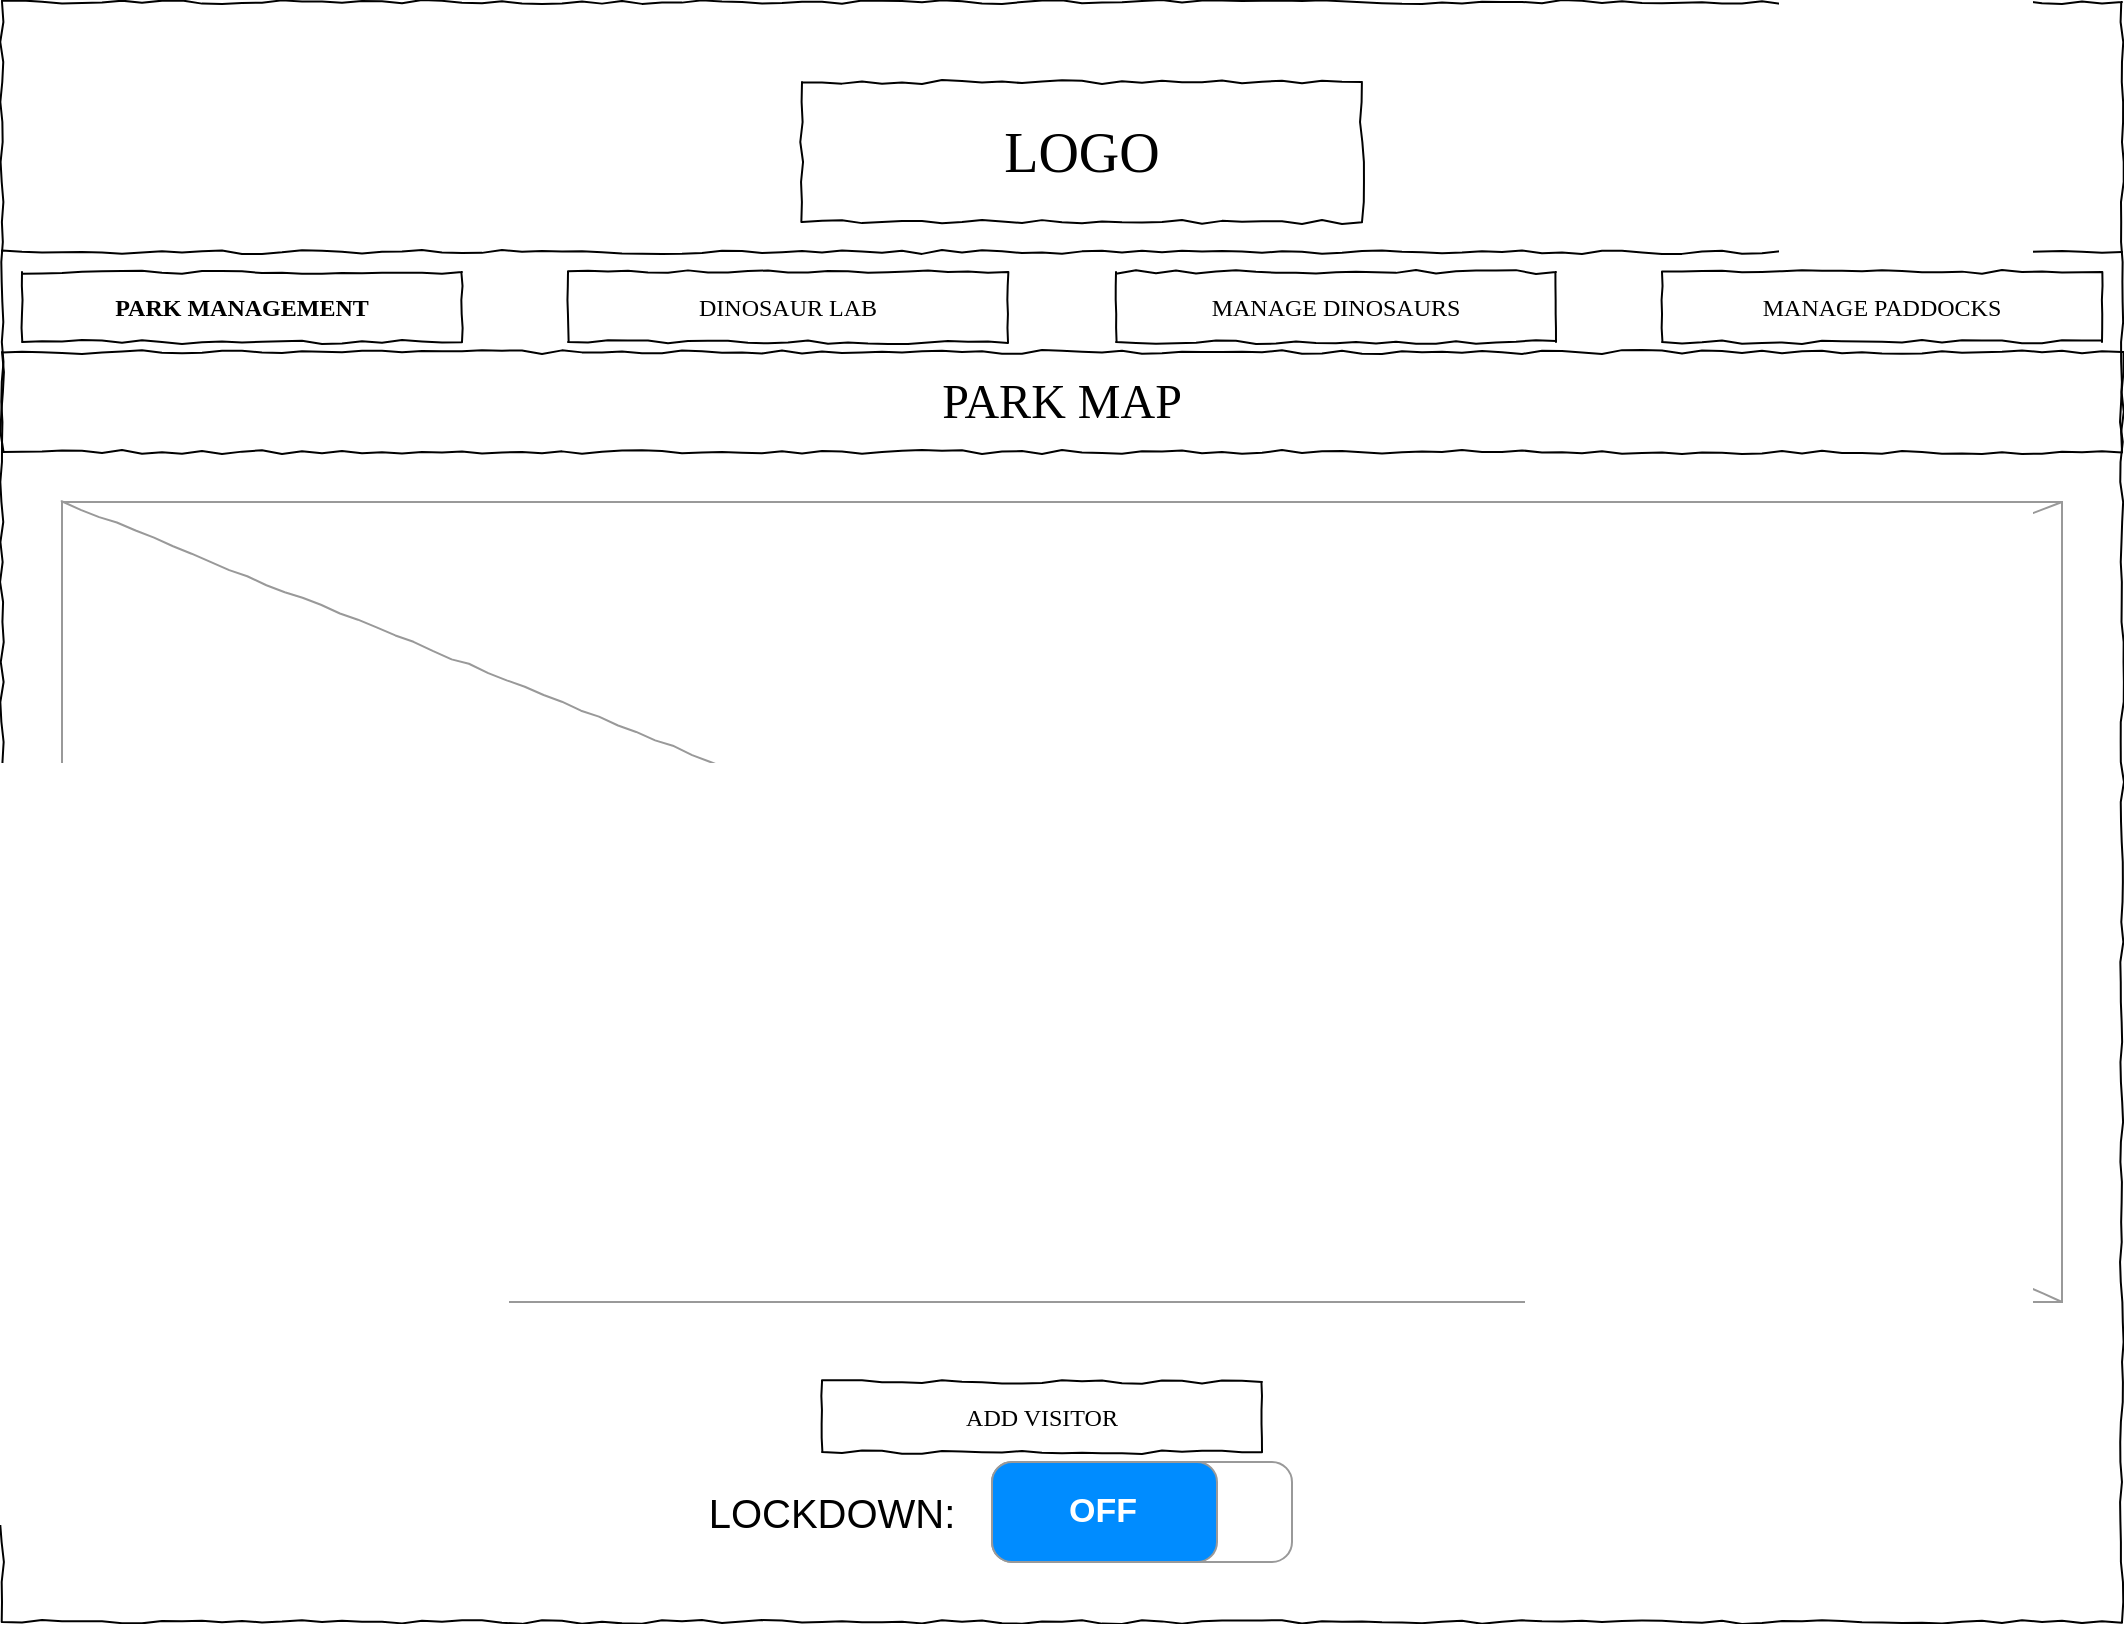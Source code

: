 <mxfile version="11.3.0" type="device" pages="5"><diagram id="wCERov0-JbHwauIqUpo5" name="PARK MANAGEMENT"><mxGraphModel dx="1443" dy="827" grid="1" gridSize="10" guides="1" tooltips="1" connect="1" arrows="1" fold="1" page="1" pageScale="1" pageWidth="583" pageHeight="827" math="0" shadow="0"><root><mxCell id="0"/><mxCell id="1" parent="0"/><mxCell id="_FahaDeA5YYAglHdOblq-1" value="" style="whiteSpace=wrap;html=1;rounded=0;shadow=0;labelBackgroundColor=none;strokeColor=#000000;strokeWidth=1;fillColor=none;fontFamily=Verdana;fontSize=12;fontColor=#000000;align=center;comic=1;" parent="1" vertex="1"><mxGeometry x="20" y="220" width="1060" height="810" as="geometry"/></mxCell><mxCell id="_FahaDeA5YYAglHdOblq-2" value="LOGO" style="whiteSpace=wrap;html=1;rounded=0;shadow=0;labelBackgroundColor=none;strokeColor=#000000;strokeWidth=1;fillColor=#ffffff;fontFamily=Verdana;fontSize=28;fontColor=#000000;align=center;comic=1;" parent="1" vertex="1"><mxGeometry x="420" y="260" width="280" height="70" as="geometry"/></mxCell><mxCell id="_FahaDeA5YYAglHdOblq-9" value="" style="line;strokeWidth=1;html=1;rounded=0;shadow=0;labelBackgroundColor=none;fillColor=none;fontFamily=Verdana;fontSize=14;fontColor=#000000;align=center;comic=1;" parent="1" vertex="1"><mxGeometry x="20" y="340" width="1060" height="10" as="geometry"/></mxCell><mxCell id="_FahaDeA5YYAglHdOblq-10" value="&lt;font style=&quot;font-size: 24px&quot;&gt;PARK MAP&lt;/font&gt;" style="whiteSpace=wrap;html=1;rounded=0;shadow=0;labelBackgroundColor=none;strokeColor=#000000;strokeWidth=1;fillColor=none;fontFamily=Verdana;fontSize=12;fontColor=#000000;align=center;comic=1;" parent="1" vertex="1"><mxGeometry x="20" y="395" width="1060" height="50" as="geometry"/></mxCell><mxCell id="_FahaDeA5YYAglHdOblq-16" value="" style="verticalLabelPosition=bottom;shadow=0;dashed=0;align=center;html=1;verticalAlign=top;strokeWidth=1;shape=mxgraph.mockup.graphics.simpleIcon;strokeColor=#999999;fillColor=#ffffff;rounded=0;labelBackgroundColor=none;fontFamily=Verdana;fontSize=14;fontColor=#000000;comic=1;" parent="1" vertex="1"><mxGeometry x="50" y="470" width="1000" height="400" as="geometry"/></mxCell><mxCell id="jXaL-tRrbJE2qOn4aJmE-1" value="ADD VISITOR" style="whiteSpace=wrap;html=1;rounded=0;shadow=0;labelBackgroundColor=none;strokeColor=#000000;strokeWidth=1;fillColor=none;fontFamily=Verdana;fontSize=12;fontColor=#000000;align=center;comic=1;" parent="1" vertex="1"><mxGeometry x="430" y="910" width="220" height="35" as="geometry"/></mxCell><mxCell id="sLkwLFtgA6sGqLP_fb9F-1" value="MANAGE DINOSAURS" style="whiteSpace=wrap;html=1;rounded=0;shadow=0;labelBackgroundColor=none;strokeColor=#000000;strokeWidth=1;fillColor=none;fontFamily=Verdana;fontSize=12;fontColor=#000000;align=center;comic=1;" parent="1" vertex="1"><mxGeometry x="577" y="355" width="220" height="35" as="geometry"/></mxCell><mxCell id="sLkwLFtgA6sGqLP_fb9F-2" value="MANAGE PADDOCKS" style="whiteSpace=wrap;html=1;rounded=0;shadow=0;labelBackgroundColor=none;strokeColor=#000000;strokeWidth=1;fillColor=none;fontFamily=Verdana;fontSize=12;fontColor=#000000;align=center;comic=1;" parent="1" vertex="1"><mxGeometry x="850" y="355" width="220" height="35" as="geometry"/></mxCell><mxCell id="sLkwLFtgA6sGqLP_fb9F-3" value="PARK MANAGEMENT" style="whiteSpace=wrap;html=1;rounded=0;shadow=0;labelBackgroundColor=none;strokeColor=#000000;strokeWidth=1;fillColor=none;fontFamily=Verdana;fontSize=12;fontColor=#000000;align=center;comic=1;fontStyle=1" parent="1" vertex="1"><mxGeometry x="30" y="355" width="220" height="35" as="geometry"/></mxCell><mxCell id="sLkwLFtgA6sGqLP_fb9F-4" value="&lt;span&gt;DINOSAUR LAB&lt;/span&gt;" style="whiteSpace=wrap;html=1;rounded=0;shadow=0;labelBackgroundColor=none;strokeColor=#000000;strokeWidth=1;fillColor=none;fontFamily=Verdana;fontSize=12;fontColor=#000000;align=center;comic=1;fontStyle=0" parent="1" vertex="1"><mxGeometry x="303" y="355" width="220" height="35" as="geometry"/></mxCell><mxCell id="i-nRfRLp8WTiwEgDQjKX-1" value="OFF" style="strokeWidth=1;shadow=0;dashed=0;align=center;html=1;shape=mxgraph.mockup.buttons.onOffButton;fillColor=#ffffff;gradientColor=none;strokeColor=#999999;buttonState=on;fillColor2=#008cff;fontColor=#ffffff;fontSize=17;mainText=;spacingRight=40;fontStyle=1;" parent="1" vertex="1"><mxGeometry x="515" y="950" width="150" height="50" as="geometry"/></mxCell><mxCell id="i-nRfRLp8WTiwEgDQjKX-2" value="LOCKDOWN:" style="text;html=1;strokeColor=none;fillColor=none;align=center;verticalAlign=middle;whiteSpace=wrap;rounded=0;fontSize=20;" parent="1" vertex="1"><mxGeometry x="415" y="965" width="40" height="20" as="geometry"/></mxCell></root></mxGraphModel></diagram><diagram id="YbW_ipRrtlkLXhZS59qP" name="DINO LAB"><mxGraphModel dx="1188" dy="681" grid="1" gridSize="10" guides="1" tooltips="1" connect="1" arrows="1" fold="1" page="1" pageScale="1" pageWidth="583" pageHeight="827" math="0" shadow="0"><root><mxCell id="Yc2AvXEcrgwBkQk3FyGg-0"/><mxCell id="Yc2AvXEcrgwBkQk3FyGg-1" parent="Yc2AvXEcrgwBkQk3FyGg-0"/><mxCell id="Yc2AvXEcrgwBkQk3FyGg-2" value="" style="whiteSpace=wrap;html=1;rounded=0;shadow=0;labelBackgroundColor=none;strokeColor=#000000;strokeWidth=1;fillColor=none;fontFamily=Verdana;fontSize=12;fontColor=#000000;align=center;comic=1;" parent="Yc2AvXEcrgwBkQk3FyGg-1" vertex="1"><mxGeometry x="25" y="70" width="1060" height="810" as="geometry"/></mxCell><mxCell id="Yc2AvXEcrgwBkQk3FyGg-3" value="LOGO" style="whiteSpace=wrap;html=1;rounded=0;shadow=0;labelBackgroundColor=none;strokeColor=#000000;strokeWidth=1;fillColor=#ffffff;fontFamily=Verdana;fontSize=28;fontColor=#000000;align=center;comic=1;" parent="Yc2AvXEcrgwBkQk3FyGg-1" vertex="1"><mxGeometry x="480" y="80" width="190" height="50" as="geometry"/></mxCell><mxCell id="Yc2AvXEcrgwBkQk3FyGg-11" value="DINOSAUR LAB" style="whiteSpace=wrap;html=1;rounded=0;shadow=0;labelBackgroundColor=none;strokeColor=#000000;strokeWidth=1;fillColor=none;fontFamily=Verdana;fontSize=12;fontColor=#000000;align=center;comic=1;" parent="Yc2AvXEcrgwBkQk3FyGg-1" vertex="1"><mxGeometry x="25" y="210" width="1060" height="50" as="geometry"/></mxCell><mxCell id="BQzg7QF8uhBqSdOwFPIg-7" value="CREATE" style="whiteSpace=wrap;html=1;rounded=0;shadow=0;labelBackgroundColor=none;strokeColor=#000000;strokeWidth=1;fillColor=none;fontFamily=Verdana;fontSize=12;fontColor=#000000;align=center;comic=1;" parent="Yc2AvXEcrgwBkQk3FyGg-1" vertex="1"><mxGeometry x="463.5" y="512" width="220" height="35" as="geometry"/></mxCell><mxCell id="IAZ9oYUlNLoerNgSkDLg-0" value="DINOSAUR" style="whiteSpace=wrap;html=1;rounded=0;shadow=0;labelBackgroundColor=none;strokeColor=#000000;strokeWidth=1;fillColor=none;fontFamily=Verdana;fontSize=12;fontColor=#000000;align=center;comic=1;" parent="Yc2AvXEcrgwBkQk3FyGg-1" vertex="1"><mxGeometry x="463.5" y="356.5" width="220" height="35" as="geometry"/></mxCell><mxCell id="VPbK9URlpiL1Ag0ApfFw-1" value="FILTER BY TYPE" style="whiteSpace=wrap;html=1;rounded=0;shadow=0;labelBackgroundColor=none;strokeColor=#000000;strokeWidth=1;fillColor=none;fontFamily=Verdana;fontSize=12;fontColor=#000000;align=center;comic=1;" parent="Yc2AvXEcrgwBkQk3FyGg-1" vertex="1"><mxGeometry x="360" y="282" width="220" height="35" as="geometry"/></mxCell><mxCell id="VPbK9URlpiL1Ag0ApfFw-6" value="frame" style="shape=umlFrame;whiteSpace=wrap;html=1;" parent="Yc2AvXEcrgwBkQk3FyGg-1" vertex="1"><mxGeometry x="392" y="352" width="300" height="200" as="geometry"/></mxCell><mxCell id="VPbK9URlpiL1Ag0ApfFw-7" value="CREATE" style="whiteSpace=wrap;html=1;rounded=0;shadow=0;labelBackgroundColor=none;strokeColor=#000000;strokeWidth=1;fillColor=none;fontFamily=Verdana;fontSize=12;fontColor=#000000;align=center;comic=1;" parent="Yc2AvXEcrgwBkQk3FyGg-1" vertex="1"><mxGeometry x="803.5" y="516.5" width="220" height="35" as="geometry"/></mxCell><mxCell id="VPbK9URlpiL1Ag0ApfFw-8" value="DINOSAUR" style="whiteSpace=wrap;html=1;rounded=0;shadow=0;labelBackgroundColor=none;strokeColor=#000000;strokeWidth=1;fillColor=none;fontFamily=Verdana;fontSize=12;fontColor=#000000;align=center;comic=1;" parent="Yc2AvXEcrgwBkQk3FyGg-1" vertex="1"><mxGeometry x="803.5" y="361" width="220" height="35" as="geometry"/></mxCell><mxCell id="VPbK9URlpiL1Ag0ApfFw-9" value="frame" style="shape=umlFrame;whiteSpace=wrap;html=1;" parent="Yc2AvXEcrgwBkQk3FyGg-1" vertex="1"><mxGeometry x="732" y="356.5" width="300" height="200" as="geometry"/></mxCell><mxCell id="VPbK9URlpiL1Ag0ApfFw-10" value="CREATE" style="whiteSpace=wrap;html=1;rounded=0;shadow=0;labelBackgroundColor=none;strokeColor=#000000;strokeWidth=1;fillColor=none;fontFamily=Verdana;fontSize=12;fontColor=#000000;align=center;comic=1;" parent="Yc2AvXEcrgwBkQk3FyGg-1" vertex="1"><mxGeometry x="463.5" y="742" width="220" height="35" as="geometry"/></mxCell><mxCell id="VPbK9URlpiL1Ag0ApfFw-11" value="DINOSAUR" style="whiteSpace=wrap;html=1;rounded=0;shadow=0;labelBackgroundColor=none;strokeColor=#000000;strokeWidth=1;fillColor=none;fontFamily=Verdana;fontSize=12;fontColor=#000000;align=center;comic=1;" parent="Yc2AvXEcrgwBkQk3FyGg-1" vertex="1"><mxGeometry x="463.5" y="586.5" width="220" height="35" as="geometry"/></mxCell><mxCell id="VPbK9URlpiL1Ag0ApfFw-12" value="frame" style="shape=umlFrame;whiteSpace=wrap;html=1;" parent="Yc2AvXEcrgwBkQk3FyGg-1" vertex="1"><mxGeometry x="392" y="582" width="300" height="200" as="geometry"/></mxCell><mxCell id="VPbK9URlpiL1Ag0ApfFw-13" value="CREATE" style="whiteSpace=wrap;html=1;rounded=0;shadow=0;labelBackgroundColor=none;strokeColor=#000000;strokeWidth=1;fillColor=none;fontFamily=Verdana;fontSize=12;fontColor=#000000;align=center;comic=1;" parent="Yc2AvXEcrgwBkQk3FyGg-1" vertex="1"><mxGeometry x="803.5" y="742" width="220" height="35" as="geometry"/></mxCell><mxCell id="VPbK9URlpiL1Ag0ApfFw-14" value="DINOSAUR" style="whiteSpace=wrap;html=1;rounded=0;shadow=0;labelBackgroundColor=none;strokeColor=#000000;strokeWidth=1;fillColor=none;fontFamily=Verdana;fontSize=12;fontColor=#000000;align=center;comic=1;" parent="Yc2AvXEcrgwBkQk3FyGg-1" vertex="1"><mxGeometry x="803.5" y="586.5" width="220" height="35" as="geometry"/></mxCell><mxCell id="VPbK9URlpiL1Ag0ApfFw-15" value="frame" style="shape=umlFrame;whiteSpace=wrap;html=1;" parent="Yc2AvXEcrgwBkQk3FyGg-1" vertex="1"><mxGeometry x="732" y="582" width="300" height="200" as="geometry"/></mxCell><mxCell id="VPbK9URlpiL1Ag0ApfFw-16" value="HERBIVORE" style="strokeWidth=1;shadow=0;dashed=0;align=center;html=1;shape=mxgraph.mockup.forms.comboBox;strokeColor=#999999;fillColor=#ddeeff;align=left;fillColor2=#aaddff;mainText=;fontColor=#666666;fontSize=17;spacingLeft=3;" parent="Yc2AvXEcrgwBkQk3FyGg-1" vertex="1"><mxGeometry x="601.5" y="287" width="150" height="30" as="geometry"/></mxCell><mxCell id="ii6fTgmltrLxEzyvRPBA-0" value="" style="line;strokeWidth=1;html=1;rounded=0;shadow=0;labelBackgroundColor=none;fillColor=none;fontFamily=Verdana;fontSize=14;fontColor=#000000;align=center;comic=1;" parent="Yc2AvXEcrgwBkQk3FyGg-1" vertex="1"><mxGeometry x="24" y="145" width="1060" height="10" as="geometry"/></mxCell><mxCell id="ii6fTgmltrLxEzyvRPBA-1" value="MANAGE DINOSAURS" style="whiteSpace=wrap;html=1;rounded=0;shadow=0;labelBackgroundColor=none;strokeColor=#000000;strokeWidth=1;fillColor=none;fontFamily=Verdana;fontSize=12;fontColor=#000000;align=center;comic=1;" parent="Yc2AvXEcrgwBkQk3FyGg-1" vertex="1"><mxGeometry x="577" y="160" width="220" height="35" as="geometry"/></mxCell><mxCell id="ii6fTgmltrLxEzyvRPBA-2" value="MANAGE PADDOCKS" style="whiteSpace=wrap;html=1;rounded=0;shadow=0;labelBackgroundColor=none;strokeColor=#000000;strokeWidth=1;fillColor=none;fontFamily=Verdana;fontSize=12;fontColor=#000000;align=center;comic=1;" parent="Yc2AvXEcrgwBkQk3FyGg-1" vertex="1"><mxGeometry x="850" y="160" width="220" height="35" as="geometry"/></mxCell><mxCell id="ii6fTgmltrLxEzyvRPBA-3" value="PARK MANAGEMENT" style="whiteSpace=wrap;html=1;rounded=0;shadow=0;labelBackgroundColor=none;strokeColor=#000000;strokeWidth=1;fillColor=none;fontFamily=Verdana;fontSize=12;fontColor=#000000;align=center;comic=1;fontStyle=0" parent="Yc2AvXEcrgwBkQk3FyGg-1" vertex="1"><mxGeometry x="30" y="160" width="220" height="35" as="geometry"/></mxCell><mxCell id="ii6fTgmltrLxEzyvRPBA-4" value="&lt;span&gt;DINOSAUR LAB&lt;/span&gt;" style="whiteSpace=wrap;html=1;rounded=0;shadow=0;labelBackgroundColor=none;strokeColor=#000000;strokeWidth=1;fillColor=none;fontFamily=Verdana;fontSize=12;fontColor=#000000;align=center;comic=1;fontStyle=1" parent="Yc2AvXEcrgwBkQk3FyGg-1" vertex="1"><mxGeometry x="303" y="160" width="220" height="35" as="geometry"/></mxCell><mxCell id="ii6fTgmltrLxEzyvRPBA-6" value="CREATE" style="whiteSpace=wrap;html=1;rounded=0;shadow=0;labelBackgroundColor=none;strokeColor=#000000;strokeWidth=1;fillColor=none;fontFamily=Verdana;fontSize=12;fontColor=#000000;align=center;comic=1;" parent="Yc2AvXEcrgwBkQk3FyGg-1" vertex="1"><mxGeometry x="144.5" y="512" width="220" height="35" as="geometry"/></mxCell><mxCell id="ii6fTgmltrLxEzyvRPBA-7" value="DINOSAUR" style="whiteSpace=wrap;html=1;rounded=0;shadow=0;labelBackgroundColor=none;strokeColor=#000000;strokeWidth=1;fillColor=none;fontFamily=Verdana;fontSize=12;fontColor=#000000;align=center;comic=1;" parent="Yc2AvXEcrgwBkQk3FyGg-1" vertex="1"><mxGeometry x="144.5" y="356.5" width="220" height="35" as="geometry"/></mxCell><mxCell id="ii6fTgmltrLxEzyvRPBA-8" value="frame" style="shape=umlFrame;whiteSpace=wrap;html=1;" parent="Yc2AvXEcrgwBkQk3FyGg-1" vertex="1"><mxGeometry x="73" y="352" width="300" height="200" as="geometry"/></mxCell><mxCell id="ii6fTgmltrLxEzyvRPBA-9" value="CREATE" style="whiteSpace=wrap;html=1;rounded=0;shadow=0;labelBackgroundColor=none;strokeColor=#000000;strokeWidth=1;fillColor=none;fontFamily=Verdana;fontSize=12;fontColor=#000000;align=center;comic=1;" parent="Yc2AvXEcrgwBkQk3FyGg-1" vertex="1"><mxGeometry x="144.5" y="742" width="220" height="35" as="geometry"/></mxCell><mxCell id="ii6fTgmltrLxEzyvRPBA-10" value="DINOSAUR" style="whiteSpace=wrap;html=1;rounded=0;shadow=0;labelBackgroundColor=none;strokeColor=#000000;strokeWidth=1;fillColor=none;fontFamily=Verdana;fontSize=12;fontColor=#000000;align=center;comic=1;" parent="Yc2AvXEcrgwBkQk3FyGg-1" vertex="1"><mxGeometry x="144.5" y="586.5" width="220" height="35" as="geometry"/></mxCell><mxCell id="ii6fTgmltrLxEzyvRPBA-11" value="frame" style="shape=umlFrame;whiteSpace=wrap;html=1;" parent="Yc2AvXEcrgwBkQk3FyGg-1" vertex="1"><mxGeometry x="73" y="582" width="300" height="200" as="geometry"/></mxCell></root></mxGraphModel></diagram><diagram name="MANAGE DINOS" id="G-JUCg30eRbnwiuZEHzk"><mxGraphModel dx="1443" dy="827" grid="1" gridSize="10" guides="1" tooltips="1" connect="1" arrows="1" fold="1" page="1" pageScale="1" pageWidth="583" pageHeight="827" math="0" shadow="0"><root><mxCell id="egxVS_Gi9GrLaRMHFpJM-0"/><mxCell id="egxVS_Gi9GrLaRMHFpJM-1" parent="egxVS_Gi9GrLaRMHFpJM-0"/><mxCell id="egxVS_Gi9GrLaRMHFpJM-2" value="" style="whiteSpace=wrap;html=1;rounded=0;shadow=0;labelBackgroundColor=none;strokeColor=#000000;strokeWidth=1;fillColor=none;fontFamily=Verdana;fontSize=12;fontColor=#000000;align=center;comic=1;" parent="egxVS_Gi9GrLaRMHFpJM-1" vertex="1"><mxGeometry x="20" y="220" width="1060" height="810" as="geometry"/></mxCell><mxCell id="OoNWscRycdPES0DOr201-9" value="frame" style="shape=umlFrame;whiteSpace=wrap;html=1;" parent="egxVS_Gi9GrLaRMHFpJM-1" vertex="1"><mxGeometry x="396.5" y="786.5" width="300" height="200" as="geometry"/></mxCell><mxCell id="OoNWscRycdPES0DOr201-12" value="frame" style="shape=umlFrame;whiteSpace=wrap;html=1;" parent="egxVS_Gi9GrLaRMHFpJM-1" vertex="1"><mxGeometry x="736.5" y="786.5" width="300" height="200" as="geometry"/></mxCell><mxCell id="OoNWscRycdPES0DOr201-6" value="frame" style="shape=umlFrame;whiteSpace=wrap;html=1;" parent="egxVS_Gi9GrLaRMHFpJM-1" vertex="1"><mxGeometry x="736.5" y="561" width="300" height="200" as="geometry"/></mxCell><mxCell id="OoNWscRycdPES0DOr201-3" value="frame" style="shape=umlFrame;whiteSpace=wrap;html=1;" parent="egxVS_Gi9GrLaRMHFpJM-1" vertex="1"><mxGeometry x="396.5" y="556.5" width="300" height="200" as="geometry"/></mxCell><mxCell id="egxVS_Gi9GrLaRMHFpJM-3" value="LOGO" style="whiteSpace=wrap;html=1;rounded=0;shadow=0;labelBackgroundColor=none;strokeColor=#000000;strokeWidth=1;fillColor=#ffffff;fontFamily=Verdana;fontSize=28;fontColor=#000000;align=center;comic=1;" parent="egxVS_Gi9GrLaRMHFpJM-1" vertex="1"><mxGeometry x="420" y="260" width="280" height="70" as="geometry"/></mxCell><mxCell id="egxVS_Gi9GrLaRMHFpJM-4" value="" style="line;strokeWidth=1;html=1;rounded=0;shadow=0;labelBackgroundColor=none;fillColor=none;fontFamily=Verdana;fontSize=14;fontColor=#000000;align=center;comic=1;" parent="egxVS_Gi9GrLaRMHFpJM-1" vertex="1"><mxGeometry x="20" y="340" width="1060" height="10" as="geometry"/></mxCell><mxCell id="egxVS_Gi9GrLaRMHFpJM-5" value="&lt;font style=&quot;font-size: 24px&quot;&gt;DINOSAURS&lt;/font&gt;" style="whiteSpace=wrap;html=1;rounded=0;shadow=0;labelBackgroundColor=none;strokeColor=#000000;strokeWidth=1;fillColor=none;fontFamily=Verdana;fontSize=12;fontColor=#000000;align=center;comic=1;" parent="egxVS_Gi9GrLaRMHFpJM-1" vertex="1"><mxGeometry x="20" y="410" width="1060" height="50" as="geometry"/></mxCell><mxCell id="OoNWscRycdPES0DOr201-0" value="TERMINATE" style="whiteSpace=wrap;html=1;rounded=0;shadow=0;labelBackgroundColor=none;strokeColor=#000000;strokeWidth=1;fillColor=none;fontFamily=Verdana;fontSize=12;fontColor=#000000;align=center;comic=1;" parent="egxVS_Gi9GrLaRMHFpJM-1" vertex="1"><mxGeometry x="566.5" y="717" width="122" height="35" as="geometry"/></mxCell><mxCell id="OoNWscRycdPES0DOr201-1" value="DINOSAUR" style="whiteSpace=wrap;html=1;rounded=0;shadow=0;labelBackgroundColor=none;strokeColor=#000000;strokeWidth=1;fillColor=none;fontFamily=Verdana;fontSize=12;fontColor=#000000;align=center;comic=1;" parent="egxVS_Gi9GrLaRMHFpJM-1" vertex="1"><mxGeometry x="468" y="561" width="220" height="35" as="geometry"/></mxCell><mxCell id="OoNWscRycdPES0DOr201-2" value="FILTER BY PADDOCK" style="whiteSpace=wrap;html=1;rounded=0;shadow=0;labelBackgroundColor=none;strokeColor=#000000;strokeWidth=1;fillColor=none;fontFamily=Verdana;fontSize=12;fontColor=#000000;align=center;comic=1;" parent="egxVS_Gi9GrLaRMHFpJM-1" vertex="1"><mxGeometry x="446.5" y="501.5" width="220" height="35" as="geometry"/></mxCell><mxCell id="OoNWscRycdPES0DOr201-5" value="DINOSAUR" style="whiteSpace=wrap;html=1;rounded=0;shadow=0;labelBackgroundColor=none;strokeColor=#000000;strokeWidth=1;fillColor=none;fontFamily=Verdana;fontSize=12;fontColor=#000000;align=center;comic=1;" parent="egxVS_Gi9GrLaRMHFpJM-1" vertex="1"><mxGeometry x="808" y="565.5" width="220" height="35" as="geometry"/></mxCell><mxCell id="OoNWscRycdPES0DOr201-8" value="DINOSAUR" style="whiteSpace=wrap;html=1;rounded=0;shadow=0;labelBackgroundColor=none;strokeColor=#000000;strokeWidth=1;fillColor=none;fontFamily=Verdana;fontSize=12;fontColor=#000000;align=center;comic=1;" parent="egxVS_Gi9GrLaRMHFpJM-1" vertex="1"><mxGeometry x="468" y="791" width="220" height="35" as="geometry"/></mxCell><mxCell id="OoNWscRycdPES0DOr201-11" value="DINOSAUR" style="whiteSpace=wrap;html=1;rounded=0;shadow=0;labelBackgroundColor=none;strokeColor=#000000;strokeWidth=1;fillColor=none;fontFamily=Verdana;fontSize=12;fontColor=#000000;align=center;comic=1;" parent="egxVS_Gi9GrLaRMHFpJM-1" vertex="1"><mxGeometry x="808" y="791" width="220" height="35" as="geometry"/></mxCell><mxCell id="OoNWscRycdPES0DOr201-13" value="EAST PADDOCK" style="strokeWidth=1;shadow=0;dashed=0;align=center;html=1;shape=mxgraph.mockup.forms.comboBox;strokeColor=#999999;fillColor=#ddeeff;align=left;fillColor2=#aaddff;mainText=;fontColor=#666666;fontSize=17;spacingLeft=3;" parent="egxVS_Gi9GrLaRMHFpJM-1" vertex="1"><mxGeometry x="688.5" y="507" width="209" height="30" as="geometry"/></mxCell><mxCell id="OoNWscRycdPES0DOr201-15" value="TERMINATE" style="whiteSpace=wrap;html=1;rounded=0;shadow=0;labelBackgroundColor=none;strokeColor=#000000;strokeWidth=1;fillColor=none;fontFamily=Verdana;fontSize=12;fontColor=#000000;align=center;comic=1;" parent="egxVS_Gi9GrLaRMHFpJM-1" vertex="1"><mxGeometry x="906" y="717" width="122" height="35" as="geometry"/></mxCell><mxCell id="OoNWscRycdPES0DOr201-16" value="TERMINATE" style="whiteSpace=wrap;html=1;rounded=0;shadow=0;labelBackgroundColor=none;strokeColor=#000000;strokeWidth=1;fillColor=none;fontFamily=Verdana;fontSize=12;fontColor=#000000;align=center;comic=1;" parent="egxVS_Gi9GrLaRMHFpJM-1" vertex="1"><mxGeometry x="565.5" y="937" width="122" height="35" as="geometry"/></mxCell><mxCell id="OoNWscRycdPES0DOr201-17" value="TERMINATE" style="whiteSpace=wrap;html=1;rounded=0;shadow=0;labelBackgroundColor=none;strokeColor=#000000;strokeWidth=1;fillColor=none;fontFamily=Verdana;fontSize=12;fontColor=#000000;align=center;comic=1;" parent="egxVS_Gi9GrLaRMHFpJM-1" vertex="1"><mxGeometry x="906" y="937" width="122" height="35" as="geometry"/></mxCell><mxCell id="9ih_zOxGSGGL1kvD0HSg-0" value="MANAGE DINOSAURS" style="whiteSpace=wrap;html=1;rounded=0;shadow=0;labelBackgroundColor=none;strokeColor=#000000;strokeWidth=1;fillColor=none;fontFamily=Verdana;fontSize=12;fontColor=#000000;align=center;comic=1;fontStyle=1" parent="egxVS_Gi9GrLaRMHFpJM-1" vertex="1"><mxGeometry x="578" y="360" width="220" height="35" as="geometry"/></mxCell><mxCell id="9ih_zOxGSGGL1kvD0HSg-1" value="MANAGE PADDOCKS" style="whiteSpace=wrap;html=1;rounded=0;shadow=0;labelBackgroundColor=none;strokeColor=#000000;strokeWidth=1;fillColor=none;fontFamily=Verdana;fontSize=12;fontColor=#000000;align=center;comic=1;" parent="egxVS_Gi9GrLaRMHFpJM-1" vertex="1"><mxGeometry x="851" y="360" width="220" height="35" as="geometry"/></mxCell><mxCell id="9ih_zOxGSGGL1kvD0HSg-2" value="PARK MANAGEMENT" style="whiteSpace=wrap;html=1;rounded=0;shadow=0;labelBackgroundColor=none;strokeColor=#000000;strokeWidth=1;fillColor=none;fontFamily=Verdana;fontSize=12;fontColor=#000000;align=center;comic=1;fontStyle=0" parent="egxVS_Gi9GrLaRMHFpJM-1" vertex="1"><mxGeometry x="31" y="360" width="220" height="35" as="geometry"/></mxCell><mxCell id="9ih_zOxGSGGL1kvD0HSg-3" value="&lt;span&gt;DINOSAUR LAB&lt;/span&gt;" style="whiteSpace=wrap;html=1;rounded=0;shadow=0;labelBackgroundColor=none;strokeColor=#000000;strokeWidth=1;fillColor=none;fontFamily=Verdana;fontSize=12;fontColor=#000000;align=center;comic=1;fontStyle=0" parent="egxVS_Gi9GrLaRMHFpJM-1" vertex="1"><mxGeometry x="304" y="360" width="220" height="35" as="geometry"/></mxCell><mxCell id="9ih_zOxGSGGL1kvD0HSg-4" value="frame" style="shape=umlFrame;whiteSpace=wrap;html=1;" parent="egxVS_Gi9GrLaRMHFpJM-1" vertex="1"><mxGeometry x="50" y="786.5" width="300" height="200" as="geometry"/></mxCell><mxCell id="9ih_zOxGSGGL1kvD0HSg-5" value="frame" style="shape=umlFrame;whiteSpace=wrap;html=1;" parent="egxVS_Gi9GrLaRMHFpJM-1" vertex="1"><mxGeometry x="50" y="561" width="300" height="200" as="geometry"/></mxCell><mxCell id="9ih_zOxGSGGL1kvD0HSg-6" value="DINOSAUR" style="whiteSpace=wrap;html=1;rounded=0;shadow=0;labelBackgroundColor=none;strokeColor=#000000;strokeWidth=1;fillColor=none;fontFamily=Verdana;fontSize=12;fontColor=#000000;align=center;comic=1;" parent="egxVS_Gi9GrLaRMHFpJM-1" vertex="1"><mxGeometry x="121.5" y="565.5" width="220" height="35" as="geometry"/></mxCell><mxCell id="9ih_zOxGSGGL1kvD0HSg-7" value="DINOSAUR" style="whiteSpace=wrap;html=1;rounded=0;shadow=0;labelBackgroundColor=none;strokeColor=#000000;strokeWidth=1;fillColor=none;fontFamily=Verdana;fontSize=12;fontColor=#000000;align=center;comic=1;" parent="egxVS_Gi9GrLaRMHFpJM-1" vertex="1"><mxGeometry x="121.5" y="791" width="220" height="35" as="geometry"/></mxCell><mxCell id="9ih_zOxGSGGL1kvD0HSg-8" value="TERMINATE" style="whiteSpace=wrap;html=1;rounded=0;shadow=0;labelBackgroundColor=none;strokeColor=#000000;strokeWidth=1;fillColor=none;fontFamily=Verdana;fontSize=12;fontColor=#000000;align=center;comic=1;" parent="egxVS_Gi9GrLaRMHFpJM-1" vertex="1"><mxGeometry x="219.5" y="717" width="122" height="35" as="geometry"/></mxCell><mxCell id="9ih_zOxGSGGL1kvD0HSg-9" value="TERMINATE" style="whiteSpace=wrap;html=1;rounded=0;shadow=0;labelBackgroundColor=none;strokeColor=#000000;strokeWidth=1;fillColor=none;fontFamily=Verdana;fontSize=12;fontColor=#000000;align=center;comic=1;" parent="egxVS_Gi9GrLaRMHFpJM-1" vertex="1"><mxGeometry x="219.5" y="937" width="122" height="35" as="geometry"/></mxCell></root></mxGraphModel></diagram><diagram name="MANAGE PADDOCKS" id="p4ms8hFItFAc2u-msKhS"><mxGraphModel dx="1443" dy="827" grid="1" gridSize="10" guides="1" tooltips="1" connect="1" arrows="1" fold="1" page="1" pageScale="1" pageWidth="583" pageHeight="827" math="0" shadow="0"><root><mxCell id="Dol3F1_spHd_CwndjmRu-0"/><mxCell id="Dol3F1_spHd_CwndjmRu-1" parent="Dol3F1_spHd_CwndjmRu-0"/><mxCell id="Dol3F1_spHd_CwndjmRu-2" value="" style="whiteSpace=wrap;html=1;rounded=0;shadow=0;labelBackgroundColor=none;strokeColor=#000000;strokeWidth=1;fillColor=none;fontFamily=Verdana;fontSize=12;fontColor=#000000;align=center;comic=1;" parent="Dol3F1_spHd_CwndjmRu-1" vertex="1"><mxGeometry x="20" y="220" width="1060" height="810" as="geometry"/></mxCell><mxCell id="Dol3F1_spHd_CwndjmRu-7" value="LOGO" style="whiteSpace=wrap;html=1;rounded=0;shadow=0;labelBackgroundColor=none;strokeColor=#000000;strokeWidth=1;fillColor=#ffffff;fontFamily=Verdana;fontSize=28;fontColor=#000000;align=center;comic=1;" parent="Dol3F1_spHd_CwndjmRu-1" vertex="1"><mxGeometry x="420" y="260" width="280" height="70" as="geometry"/></mxCell><mxCell id="Dol3F1_spHd_CwndjmRu-8" value="" style="line;strokeWidth=1;html=1;rounded=0;shadow=0;labelBackgroundColor=none;fillColor=none;fontFamily=Verdana;fontSize=14;fontColor=#000000;align=center;comic=1;" parent="Dol3F1_spHd_CwndjmRu-1" vertex="1"><mxGeometry x="20" y="340" width="1060" height="10" as="geometry"/></mxCell><mxCell id="Dol3F1_spHd_CwndjmRu-9" value="&lt;font style=&quot;font-size: 24px&quot;&gt;PADDOCKS&lt;/font&gt;" style="whiteSpace=wrap;html=1;rounded=0;shadow=0;labelBackgroundColor=none;strokeColor=#000000;strokeWidth=1;fillColor=none;fontFamily=Verdana;fontSize=12;fontColor=#000000;align=center;comic=1;" parent="Dol3F1_spHd_CwndjmRu-1" vertex="1"><mxGeometry x="20" y="410" width="1060" height="50" as="geometry"/></mxCell><mxCell id="Dol3F1_spHd_CwndjmRu-20" value="MANAGE DINOSAURS" style="whiteSpace=wrap;html=1;rounded=0;shadow=0;labelBackgroundColor=none;strokeColor=#000000;strokeWidth=1;fillColor=none;fontFamily=Verdana;fontSize=12;fontColor=#000000;align=center;comic=1;fontStyle=0" parent="Dol3F1_spHd_CwndjmRu-1" vertex="1"><mxGeometry x="578" y="360" width="220" height="35" as="geometry"/></mxCell><mxCell id="Dol3F1_spHd_CwndjmRu-21" value="MANAGE PADDOCKS" style="whiteSpace=wrap;html=1;rounded=0;shadow=0;labelBackgroundColor=none;strokeColor=#000000;strokeWidth=1;fillColor=none;fontFamily=Verdana;fontSize=12;fontColor=#000000;align=center;comic=1;fontStyle=1" parent="Dol3F1_spHd_CwndjmRu-1" vertex="1"><mxGeometry x="851" y="360" width="220" height="35" as="geometry"/></mxCell><mxCell id="Dol3F1_spHd_CwndjmRu-22" value="PARK MANAGEMENT" style="whiteSpace=wrap;html=1;rounded=0;shadow=0;labelBackgroundColor=none;strokeColor=#000000;strokeWidth=1;fillColor=none;fontFamily=Verdana;fontSize=12;fontColor=#000000;align=center;comic=1;fontStyle=0" parent="Dol3F1_spHd_CwndjmRu-1" vertex="1"><mxGeometry x="31" y="360" width="220" height="35" as="geometry"/></mxCell><mxCell id="Dol3F1_spHd_CwndjmRu-23" value="&lt;span&gt;DINOSAUR LAB&lt;/span&gt;" style="whiteSpace=wrap;html=1;rounded=0;shadow=0;labelBackgroundColor=none;strokeColor=#000000;strokeWidth=1;fillColor=none;fontFamily=Verdana;fontSize=12;fontColor=#000000;align=center;comic=1;fontStyle=0" parent="Dol3F1_spHd_CwndjmRu-1" vertex="1"><mxGeometry x="304" y="360" width="220" height="35" as="geometry"/></mxCell><mxCell id="9Tdx5KzJCKNjuane0vxk-1" value="ADD PADDOCK" style="strokeWidth=1;shadow=0;dashed=0;align=center;html=1;shape=mxgraph.mockup.buttons.button;strokeColor=#666666;fontColor=#ffffff;mainText=;buttonStyle=round;fontSize=17;fontStyle=1;fillColor=#008cff;whiteSpace=wrap;" parent="Dol3F1_spHd_CwndjmRu-1" vertex="1"><mxGeometry x="611.5" y="520" width="150" height="50" as="geometry"/></mxCell><mxCell id="9Tdx5KzJCKNjuane0vxk-2" value="NEW PADDOCK..." style="rounded=0;whiteSpace=wrap;html=1;" parent="Dol3F1_spHd_CwndjmRu-1" vertex="1"><mxGeometry x="341.5" y="520" width="250" height="50" as="geometry"/></mxCell><mxCell id="eOZwR1bD_bBttcKX0HWE-0" value="frame" style="shape=umlFrame;whiteSpace=wrap;html=1;" parent="Dol3F1_spHd_CwndjmRu-1" vertex="1"><mxGeometry x="396.5" y="830" width="300" height="200" as="geometry"/></mxCell><mxCell id="eOZwR1bD_bBttcKX0HWE-1" value="frame" style="shape=umlFrame;whiteSpace=wrap;html=1;" parent="Dol3F1_spHd_CwndjmRu-1" vertex="1"><mxGeometry x="736.5" y="830" width="300" height="200" as="geometry"/></mxCell><mxCell id="eOZwR1bD_bBttcKX0HWE-2" value="frame" style="shape=umlFrame;whiteSpace=wrap;html=1;" parent="Dol3F1_spHd_CwndjmRu-1" vertex="1"><mxGeometry x="736.5" y="604.5" width="300" height="200" as="geometry"/></mxCell><mxCell id="eOZwR1bD_bBttcKX0HWE-3" value="frame" style="shape=umlFrame;whiteSpace=wrap;html=1;" parent="Dol3F1_spHd_CwndjmRu-1" vertex="1"><mxGeometry x="396.5" y="600" width="300" height="200" as="geometry"/></mxCell><mxCell id="eOZwR1bD_bBttcKX0HWE-4" value="REMOVE" style="whiteSpace=wrap;html=1;rounded=0;shadow=0;labelBackgroundColor=none;strokeColor=#000000;strokeWidth=1;fillColor=none;fontFamily=Verdana;fontSize=12;fontColor=#000000;align=center;comic=1;" parent="Dol3F1_spHd_CwndjmRu-1" vertex="1"><mxGeometry x="566.5" y="760.5" width="122" height="35" as="geometry"/></mxCell><mxCell id="eOZwR1bD_bBttcKX0HWE-5" value="WEST PADDOCK" style="whiteSpace=wrap;html=1;rounded=0;shadow=0;labelBackgroundColor=none;strokeColor=#000000;strokeWidth=1;fillColor=none;fontFamily=Verdana;fontSize=12;fontColor=#000000;align=center;comic=1;" parent="Dol3F1_spHd_CwndjmRu-1" vertex="1"><mxGeometry x="468" y="604.5" width="220" height="35" as="geometry"/></mxCell><mxCell id="eOZwR1bD_bBttcKX0HWE-6" value="SWAMPY COPSE" style="whiteSpace=wrap;html=1;rounded=0;shadow=0;labelBackgroundColor=none;strokeColor=#000000;strokeWidth=1;fillColor=none;fontFamily=Verdana;fontSize=12;fontColor=#000000;align=center;comic=1;" parent="Dol3F1_spHd_CwndjmRu-1" vertex="1"><mxGeometry x="808" y="609" width="220" height="35" as="geometry"/></mxCell><mxCell id="eOZwR1bD_bBttcKX0HWE-7" value="STONY GRASSLAND" style="whiteSpace=wrap;html=1;rounded=0;shadow=0;labelBackgroundColor=none;strokeColor=#000000;strokeWidth=1;fillColor=none;fontFamily=Verdana;fontSize=12;fontColor=#000000;align=center;comic=1;" parent="Dol3F1_spHd_CwndjmRu-1" vertex="1"><mxGeometry x="468" y="834.5" width="220" height="35" as="geometry"/></mxCell><mxCell id="eOZwR1bD_bBttcKX0HWE-8" value="CENTRAL VIEW" style="whiteSpace=wrap;html=1;rounded=0;shadow=0;labelBackgroundColor=none;strokeColor=#000000;strokeWidth=1;fillColor=none;fontFamily=Verdana;fontSize=12;fontColor=#000000;align=center;comic=1;" parent="Dol3F1_spHd_CwndjmRu-1" vertex="1"><mxGeometry x="808" y="834.5" width="220" height="35" as="geometry"/></mxCell><mxCell id="eOZwR1bD_bBttcKX0HWE-9" value="REMOVE" style="whiteSpace=wrap;html=1;rounded=0;shadow=0;labelBackgroundColor=none;strokeColor=#000000;strokeWidth=1;fillColor=none;fontFamily=Verdana;fontSize=12;fontColor=#000000;align=center;comic=1;" parent="Dol3F1_spHd_CwndjmRu-1" vertex="1"><mxGeometry x="906" y="760.5" width="122" height="35" as="geometry"/></mxCell><mxCell id="eOZwR1bD_bBttcKX0HWE-10" value="REMOVE" style="whiteSpace=wrap;html=1;rounded=0;shadow=0;labelBackgroundColor=none;strokeColor=#000000;strokeWidth=1;fillColor=none;fontFamily=Verdana;fontSize=12;fontColor=#000000;align=center;comic=1;" parent="Dol3F1_spHd_CwndjmRu-1" vertex="1"><mxGeometry x="565.5" y="980.5" width="122" height="35" as="geometry"/></mxCell><mxCell id="eOZwR1bD_bBttcKX0HWE-11" value="REMOVE" style="whiteSpace=wrap;html=1;rounded=0;shadow=0;labelBackgroundColor=none;strokeColor=#000000;strokeWidth=1;fillColor=none;fontFamily=Verdana;fontSize=12;fontColor=#000000;align=center;comic=1;" parent="Dol3F1_spHd_CwndjmRu-1" vertex="1"><mxGeometry x="906" y="980.5" width="122" height="35" as="geometry"/></mxCell><mxCell id="eOZwR1bD_bBttcKX0HWE-12" value="frame" style="shape=umlFrame;whiteSpace=wrap;html=1;" parent="Dol3F1_spHd_CwndjmRu-1" vertex="1"><mxGeometry x="50" y="830" width="300" height="200" as="geometry"/></mxCell><mxCell id="eOZwR1bD_bBttcKX0HWE-13" value="frame" style="shape=umlFrame;whiteSpace=wrap;html=1;" parent="Dol3F1_spHd_CwndjmRu-1" vertex="1"><mxGeometry x="50" y="604.5" width="300" height="200" as="geometry"/></mxCell><mxCell id="eOZwR1bD_bBttcKX0HWE-14" value="EAST PADDOCK" style="whiteSpace=wrap;html=1;rounded=0;shadow=0;labelBackgroundColor=none;strokeColor=#000000;strokeWidth=1;fillColor=none;fontFamily=Verdana;fontSize=12;fontColor=#000000;align=center;comic=1;" parent="Dol3F1_spHd_CwndjmRu-1" vertex="1"><mxGeometry x="121.5" y="609" width="220" height="35" as="geometry"/></mxCell><mxCell id="eOZwR1bD_bBttcKX0HWE-15" value="T-REX MEADOW" style="whiteSpace=wrap;html=1;rounded=0;shadow=0;labelBackgroundColor=none;strokeColor=#000000;strokeWidth=1;fillColor=none;fontFamily=Verdana;fontSize=12;fontColor=#000000;align=center;comic=1;" parent="Dol3F1_spHd_CwndjmRu-1" vertex="1"><mxGeometry x="121.5" y="834.5" width="220" height="35" as="geometry"/></mxCell><mxCell id="eOZwR1bD_bBttcKX0HWE-16" value="REMOVE" style="whiteSpace=wrap;html=1;rounded=0;shadow=0;labelBackgroundColor=none;strokeColor=#000000;strokeWidth=1;fillColor=none;fontFamily=Verdana;fontSize=12;fontColor=#000000;align=center;comic=1;" parent="Dol3F1_spHd_CwndjmRu-1" vertex="1"><mxGeometry x="219.5" y="760.5" width="122" height="35" as="geometry"/></mxCell><mxCell id="eOZwR1bD_bBttcKX0HWE-17" value="REMOVE" style="whiteSpace=wrap;html=1;rounded=0;shadow=0;labelBackgroundColor=none;strokeColor=#000000;strokeWidth=1;fillColor=none;fontFamily=Verdana;fontSize=12;fontColor=#000000;align=center;comic=1;" parent="Dol3F1_spHd_CwndjmRu-1" vertex="1"><mxGeometry x="219.5" y="980.5" width="122" height="35" as="geometry"/></mxCell><mxCell id="eOZwR1bD_bBttcKX0HWE-18" value="MANAGE" style="whiteSpace=wrap;html=1;rounded=0;shadow=0;labelBackgroundColor=none;strokeColor=#000000;strokeWidth=1;fillColor=none;fontFamily=Verdana;fontSize=12;fontColor=#000000;align=center;comic=1;" parent="Dol3F1_spHd_CwndjmRu-1" vertex="1"><mxGeometry x="60.5" y="760.5" width="122" height="35" as="geometry"/></mxCell><mxCell id="eOZwR1bD_bBttcKX0HWE-19" value="" style="shape=image;html=1;verticalAlign=top;verticalLabelPosition=bottom;labelBackgroundColor=#ffffff;imageAspect=0;aspect=fixed;image=https://cdn2.iconfinder.com/data/icons/ios-7-icons/50/picture-128.png" parent="Dol3F1_spHd_CwndjmRu-1" vertex="1"><mxGeometry x="160" y="650" width="108" height="108" as="geometry"/></mxCell><mxCell id="eOZwR1bD_bBttcKX0HWE-20" value="" style="shape=image;html=1;verticalAlign=top;verticalLabelPosition=bottom;labelBackgroundColor=#ffffff;imageAspect=0;aspect=fixed;image=https://cdn2.iconfinder.com/data/icons/ios-7-icons/50/picture-128.png" parent="Dol3F1_spHd_CwndjmRu-1" vertex="1"><mxGeometry x="496" y="646" width="108" height="108" as="geometry"/></mxCell><mxCell id="eOZwR1bD_bBttcKX0HWE-21" value="" style="shape=image;html=1;verticalAlign=top;verticalLabelPosition=bottom;labelBackgroundColor=#ffffff;imageAspect=0;aspect=fixed;image=https://cdn2.iconfinder.com/data/icons/ios-7-icons/50/picture-128.png" parent="Dol3F1_spHd_CwndjmRu-1" vertex="1"><mxGeometry x="832.5" y="646" width="108" height="108" as="geometry"/></mxCell><mxCell id="eOZwR1bD_bBttcKX0HWE-22" value="" style="shape=image;html=1;verticalAlign=top;verticalLabelPosition=bottom;labelBackgroundColor=#ffffff;imageAspect=0;aspect=fixed;image=https://cdn2.iconfinder.com/data/icons/ios-7-icons/50/picture-128.png" parent="Dol3F1_spHd_CwndjmRu-1" vertex="1"><mxGeometry x="160" y="872.5" width="108" height="108" as="geometry"/></mxCell><mxCell id="eOZwR1bD_bBttcKX0HWE-23" value="" style="shape=image;html=1;verticalAlign=top;verticalLabelPosition=bottom;labelBackgroundColor=#ffffff;imageAspect=0;aspect=fixed;image=https://cdn2.iconfinder.com/data/icons/ios-7-icons/50/picture-128.png" parent="Dol3F1_spHd_CwndjmRu-1" vertex="1"><mxGeometry x="496" y="872.5" width="108" height="108" as="geometry"/></mxCell><mxCell id="eOZwR1bD_bBttcKX0HWE-24" value="" style="shape=image;html=1;verticalAlign=top;verticalLabelPosition=bottom;labelBackgroundColor=#ffffff;imageAspect=0;aspect=fixed;image=https://cdn2.iconfinder.com/data/icons/ios-7-icons/50/picture-128.png" parent="Dol3F1_spHd_CwndjmRu-1" vertex="1"><mxGeometry x="840" y="872.5" width="108" height="108" as="geometry"/></mxCell><mxCell id="eOZwR1bD_bBttcKX0HWE-25" value="MANAGE" style="whiteSpace=wrap;html=1;rounded=0;shadow=0;labelBackgroundColor=none;strokeColor=#000000;strokeWidth=1;fillColor=none;fontFamily=Verdana;fontSize=12;fontColor=#000000;align=center;comic=1;" parent="Dol3F1_spHd_CwndjmRu-1" vertex="1"><mxGeometry x="405.5" y="758" width="122" height="35" as="geometry"/></mxCell><mxCell id="eOZwR1bD_bBttcKX0HWE-26" value="MANAGE" style="whiteSpace=wrap;html=1;rounded=0;shadow=0;labelBackgroundColor=none;strokeColor=#000000;strokeWidth=1;fillColor=none;fontFamily=Verdana;fontSize=12;fontColor=#000000;align=center;comic=1;" parent="Dol3F1_spHd_CwndjmRu-1" vertex="1"><mxGeometry x="747" y="758" width="122" height="35" as="geometry"/></mxCell><mxCell id="eOZwR1bD_bBttcKX0HWE-27" value="MANAGE" style="whiteSpace=wrap;html=1;rounded=0;shadow=0;labelBackgroundColor=none;strokeColor=#000000;strokeWidth=1;fillColor=none;fontFamily=Verdana;fontSize=12;fontColor=#000000;align=center;comic=1;" parent="Dol3F1_spHd_CwndjmRu-1" vertex="1"><mxGeometry x="60.5" y="980.5" width="122" height="35" as="geometry"/></mxCell><mxCell id="eOZwR1bD_bBttcKX0HWE-28" value="MANAGE" style="whiteSpace=wrap;html=1;rounded=0;shadow=0;labelBackgroundColor=none;strokeColor=#000000;strokeWidth=1;fillColor=none;fontFamily=Verdana;fontSize=12;fontColor=#000000;align=center;comic=1;" parent="Dol3F1_spHd_CwndjmRu-1" vertex="1"><mxGeometry x="402" y="980.5" width="122" height="35" as="geometry"/></mxCell><mxCell id="eOZwR1bD_bBttcKX0HWE-29" value="MANAGE" style="whiteSpace=wrap;html=1;rounded=0;shadow=0;labelBackgroundColor=none;strokeColor=#000000;strokeWidth=1;fillColor=none;fontFamily=Verdana;fontSize=12;fontColor=#000000;align=center;comic=1;" parent="Dol3F1_spHd_CwndjmRu-1" vertex="1"><mxGeometry x="747" y="980.5" width="122" height="35" as="geometry"/></mxCell></root></mxGraphModel></diagram><diagram name="PADDOCK DETAILS" id="tVpnO71Az91jNokdUY5g"><mxGraphModel dx="1443" dy="827" grid="1" gridSize="10" guides="1" tooltips="1" connect="1" arrows="1" fold="1" page="1" pageScale="1" pageWidth="583" pageHeight="827" math="0" shadow="0"><root><mxCell id="w415onkyyoz1p8BKi-VC-0"/><mxCell id="w415onkyyoz1p8BKi-VC-1" parent="w415onkyyoz1p8BKi-VC-0"/><mxCell id="7Uxz-rmX5D1CqZnI8vN0-5" value="" style="rounded=0;whiteSpace=wrap;html=1;fontSize=24;align=right;fillColor=none;" vertex="1" parent="w415onkyyoz1p8BKi-VC-1"><mxGeometry x="272.5" y="571" width="575" height="180" as="geometry"/></mxCell><mxCell id="w415onkyyoz1p8BKi-VC-2" value="" style="whiteSpace=wrap;html=1;rounded=0;shadow=0;labelBackgroundColor=none;strokeColor=#000000;strokeWidth=1;fillColor=none;fontFamily=Verdana;fontSize=12;fontColor=#000000;align=center;comic=1;" parent="w415onkyyoz1p8BKi-VC-1" vertex="1"><mxGeometry x="20" y="220" width="1060" height="810" as="geometry"/></mxCell><mxCell id="w415onkyyoz1p8BKi-VC-3" value="LOGO" style="whiteSpace=wrap;html=1;rounded=0;shadow=0;labelBackgroundColor=none;strokeColor=#000000;strokeWidth=1;fillColor=#ffffff;fontFamily=Verdana;fontSize=28;fontColor=#000000;align=center;comic=1;" parent="w415onkyyoz1p8BKi-VC-1" vertex="1"><mxGeometry x="420" y="260" width="280" height="70" as="geometry"/></mxCell><mxCell id="w415onkyyoz1p8BKi-VC-4" value="" style="line;strokeWidth=1;html=1;rounded=0;shadow=0;labelBackgroundColor=none;fillColor=none;fontFamily=Verdana;fontSize=14;fontColor=#000000;align=center;comic=1;" parent="w415onkyyoz1p8BKi-VC-1" vertex="1"><mxGeometry x="20" y="340" width="1060" height="10" as="geometry"/></mxCell><mxCell id="w415onkyyoz1p8BKi-VC-5" value="&lt;font style=&quot;font-size: 24px&quot;&gt;EAST PADDOCK&lt;/font&gt;" style="whiteSpace=wrap;html=1;rounded=0;shadow=0;labelBackgroundColor=none;strokeColor=#000000;strokeWidth=1;fillColor=none;fontFamily=Verdana;fontSize=12;fontColor=#000000;align=center;comic=1;" parent="w415onkyyoz1p8BKi-VC-1" vertex="1"><mxGeometry x="20" y="410" width="1060" height="50" as="geometry"/></mxCell><mxCell id="w415onkyyoz1p8BKi-VC-7" value="MANAGE DINOSAURS" style="whiteSpace=wrap;html=1;rounded=0;shadow=0;labelBackgroundColor=none;strokeColor=#000000;strokeWidth=1;fillColor=none;fontFamily=Verdana;fontSize=12;fontColor=#000000;align=center;comic=1;fontStyle=0" parent="w415onkyyoz1p8BKi-VC-1" vertex="1"><mxGeometry x="578" y="360" width="220" height="35" as="geometry"/></mxCell><mxCell id="w415onkyyoz1p8BKi-VC-8" value="MANAGE PADDOCKS" style="whiteSpace=wrap;html=1;rounded=0;shadow=0;labelBackgroundColor=none;strokeColor=#000000;strokeWidth=1;fillColor=none;fontFamily=Verdana;fontSize=12;fontColor=#000000;align=center;comic=1;fontStyle=1" parent="w415onkyyoz1p8BKi-VC-1" vertex="1"><mxGeometry x="851" y="360" width="220" height="35" as="geometry"/></mxCell><mxCell id="w415onkyyoz1p8BKi-VC-9" value="PARK MANAGEMENT" style="whiteSpace=wrap;html=1;rounded=0;shadow=0;labelBackgroundColor=none;strokeColor=#000000;strokeWidth=1;fillColor=none;fontFamily=Verdana;fontSize=12;fontColor=#000000;align=center;comic=1;fontStyle=0" parent="w415onkyyoz1p8BKi-VC-1" vertex="1"><mxGeometry x="31" y="360" width="220" height="35" as="geometry"/></mxCell><mxCell id="w415onkyyoz1p8BKi-VC-10" value="&lt;span&gt;DINOSAUR LAB&lt;/span&gt;" style="whiteSpace=wrap;html=1;rounded=0;shadow=0;labelBackgroundColor=none;strokeColor=#000000;strokeWidth=1;fillColor=none;fontFamily=Verdana;fontSize=12;fontColor=#000000;align=center;comic=1;fontStyle=0" parent="w415onkyyoz1p8BKi-VC-1" vertex="1"><mxGeometry x="304" y="360" width="220" height="35" as="geometry"/></mxCell><mxCell id="boTnx0HquXYv3LdraJW1-0" value="ADD FEED" style="strokeWidth=1;shadow=0;dashed=0;align=center;html=1;shape=mxgraph.mockup.buttons.button;strokeColor=#666666;fontColor=#ffffff;mainText=;buttonStyle=round;fontSize=17;fontStyle=1;fillColor=#008cff;whiteSpace=wrap;" parent="w415onkyyoz1p8BKi-VC-1" vertex="1"><mxGeometry x="668.5" y="810" width="150" height="50" as="geometry"/></mxCell><mxCell id="boTnx0HquXYv3LdraJW1-6" value="MOVE" style="strokeWidth=1;shadow=0;dashed=0;align=center;html=1;shape=mxgraph.mockup.buttons.button;strokeColor=#666666;fontColor=#ffffff;mainText=;buttonStyle=round;fontSize=17;fontStyle=1;fillColor=#008cff;whiteSpace=wrap;" parent="w415onkyyoz1p8BKi-VC-1" vertex="1"><mxGeometry x="726.5" y="585" width="81" height="20" as="geometry"/></mxCell><mxCell id="boTnx0HquXYv3LdraJW1-7" value="MOVE" style="strokeWidth=1;shadow=0;dashed=0;align=center;html=1;shape=mxgraph.mockup.buttons.button;strokeColor=#666666;fontColor=#ffffff;mainText=;buttonStyle=round;fontSize=17;fontStyle=1;fillColor=#008cff;whiteSpace=wrap;" parent="w415onkyyoz1p8BKi-VC-1" vertex="1"><mxGeometry x="726.5" y="620" width="81" height="20" as="geometry"/></mxCell><mxCell id="boTnx0HquXYv3LdraJW1-8" value="MOVE" style="strokeWidth=1;shadow=0;dashed=0;align=center;html=1;shape=mxgraph.mockup.buttons.button;strokeColor=#666666;fontColor=#ffffff;mainText=;buttonStyle=round;fontSize=17;fontStyle=1;fillColor=#008cff;whiteSpace=wrap;" parent="w415onkyyoz1p8BKi-VC-1" vertex="1"><mxGeometry x="726.5" y="655" width="81" height="20" as="geometry"/></mxCell><mxCell id="5VyhFUCWjiKECxnDQZCV-0" value="WEST PADDOCK" style="strokeWidth=1;shadow=0;dashed=0;align=center;html=1;shape=mxgraph.mockup.forms.comboBox;strokeColor=#999999;fillColor=#ddeeff;align=left;fillColor2=#aaddff;mainText=;fontColor=#666666;fontSize=17;spacingLeft=3;" parent="w415onkyyoz1p8BKi-VC-1" vertex="1"><mxGeometry x="576.5" y="700" width="220" height="30" as="geometry"/></mxCell><mxCell id="5VyhFUCWjiKECxnDQZCV-1" value="Move TO:" style="text;html=1;strokeColor=none;fillColor=none;align=center;verticalAlign=middle;whiteSpace=wrap;rounded=0;" parent="w415onkyyoz1p8BKi-VC-1" vertex="1"><mxGeometry x="486.5" y="708.5" width="90" height="20" as="geometry"/></mxCell><mxCell id="Vo-JZA7GTM6-L5WyJ0Qb-0" value="&lt;table cellpadding=&quot;0&quot; cellspacing=&quot;0&quot; style=&quot;width:100%;height:100%;&quot;&gt;&lt;tr&gt;&lt;td style=&quot;width:85%&quot;&gt;100&lt;/td&gt;&lt;td style=&quot;width:15%&quot;&gt;&lt;/td&gt;&lt;/tr&gt;&lt;/table&gt;" style="strokeWidth=1;shadow=0;dashed=0;align=center;html=1;shape=mxgraph.mockup.forms.spinner;strokeColor=#999999;spinLayout=right;spinStyle=normal;adjStyle=triangle;fillColor=#aaddff;fontSize=17;fontColor=#666666;mainText=;html=1;overflow=fill;" parent="w415onkyyoz1p8BKi-VC-1" vertex="1"><mxGeometry x="580" y="470" width="150" height="30" as="geometry"/></mxCell><mxCell id="Vo-JZA7GTM6-L5WyJ0Qb-1" value="PADDOCK CAPACITY:" style="text;html=1;strokeColor=none;fillColor=none;align=right;verticalAlign=middle;whiteSpace=wrap;rounded=0;fontSize=20;" parent="w415onkyyoz1p8BKi-VC-1" vertex="1"><mxGeometry x="314" y="475" width="254" height="20" as="geometry"/></mxCell><mxCell id="Vo-JZA7GTM6-L5WyJ0Qb-2" value="OFF" style="strokeWidth=1;shadow=0;dashed=0;align=center;html=1;shape=mxgraph.mockup.buttons.onOffButton;fillColor=#ffffff;gradientColor=none;strokeColor=#999999;buttonState=on;fillColor2=#008cff;fontColor=#ffffff;fontSize=17;mainText=;spacingRight=40;fontStyle=1;" parent="w415onkyyoz1p8BKi-VC-1" vertex="1"><mxGeometry x="565" y="930" width="150" height="50" as="geometry"/></mxCell><mxCell id="Vo-JZA7GTM6-L5WyJ0Qb-3" value="LOCKDOWN:" style="text;html=1;strokeColor=none;fillColor=none;align=center;verticalAlign=middle;whiteSpace=wrap;rounded=0;fontSize=20;" parent="w415onkyyoz1p8BKi-VC-1" vertex="1"><mxGeometry x="465" y="945" width="40" height="20" as="geometry"/></mxCell><mxCell id="4Glg4sMyYzKYMh6aVk4Q-0" value="Dave the Diplodocus" style="text;html=1;resizable=0;points=[];autosize=1;align=right;verticalAlign=top;spacingTop=-4;fontSize=24;" vertex="1" parent="w415onkyyoz1p8BKi-VC-1"><mxGeometry x="472" y="578.5" width="130" height="20" as="geometry"/></mxCell><mxCell id="7Uxz-rmX5D1CqZnI8vN0-0" value="Terry the T-Rex" style="text;html=1;resizable=0;points=[];autosize=1;align=right;verticalAlign=top;spacingTop=-4;fontSize=24;" vertex="1" parent="w415onkyyoz1p8BKi-VC-1"><mxGeometry x="422.0" y="610.5" width="180" height="30" as="geometry"/></mxCell><mxCell id="7Uxz-rmX5D1CqZnI8vN0-1" value="Bruce the Brontosaurus" style="text;html=1;resizable=0;points=[];autosize=1;align=right;verticalAlign=top;spacingTop=-4;fontSize=24;" vertex="1" parent="w415onkyyoz1p8BKi-VC-1"><mxGeometry x="332" y="646.5" width="270" height="30" as="geometry"/></mxCell><mxCell id="7Uxz-rmX5D1CqZnI8vN0-2" value="DESTROY" style="strokeWidth=1;shadow=0;dashed=0;align=center;html=1;shape=mxgraph.mockup.buttons.button;strokeColor=#666666;fontColor=#ffffff;mainText=;buttonStyle=round;fontSize=17;fontStyle=1;fillColor=#008cff;whiteSpace=wrap;" vertex="1" parent="w415onkyyoz1p8BKi-VC-1"><mxGeometry x="618.5" y="585.5" width="100" height="20" as="geometry"/></mxCell><mxCell id="7Uxz-rmX5D1CqZnI8vN0-3" value="DESTROY" style="strokeWidth=1;shadow=0;dashed=0;align=center;html=1;shape=mxgraph.mockup.buttons.button;strokeColor=#666666;fontColor=#ffffff;mainText=;buttonStyle=round;fontSize=17;fontStyle=1;fillColor=#008cff;whiteSpace=wrap;" vertex="1" parent="w415onkyyoz1p8BKi-VC-1"><mxGeometry x="618.5" y="620.5" width="100" height="20" as="geometry"/></mxCell><mxCell id="7Uxz-rmX5D1CqZnI8vN0-4" value="DESTROY" style="strokeWidth=1;shadow=0;dashed=0;align=center;html=1;shape=mxgraph.mockup.buttons.button;strokeColor=#666666;fontColor=#ffffff;mainText=;buttonStyle=round;fontSize=17;fontStyle=1;fillColor=#008cff;whiteSpace=wrap;" vertex="1" parent="w415onkyyoz1p8BKi-VC-1"><mxGeometry x="618.5" y="655.5" width="100" height="20" as="geometry"/></mxCell><mxCell id="2u9xOA6dFJPgFYUHySWB-0" value="MEAT" style="strokeWidth=1;shadow=0;dashed=0;align=center;html=1;shape=mxgraph.mockup.forms.comboBox;strokeColor=#999999;fillColor=#ddeeff;align=left;fillColor2=#aaddff;mainText=;fontColor=#666666;fontSize=17;spacingLeft=3;" vertex="1" parent="w415onkyyoz1p8BKi-VC-1"><mxGeometry x="257" y="820" width="150" height="30" as="geometry"/></mxCell><mxCell id="2u9xOA6dFJPgFYUHySWB-1" value="&lt;table cellpadding=&quot;0&quot; cellspacing=&quot;0&quot; style=&quot;width:100%;height:100%;&quot;&gt;&lt;tr&gt;&lt;td style=&quot;width:85%&quot;&gt;100&lt;/td&gt;&lt;td style=&quot;width:15%&quot;&gt;&lt;/td&gt;&lt;/tr&gt;&lt;/table&gt;" style="strokeWidth=1;shadow=0;dashed=0;align=center;html=1;shape=mxgraph.mockup.forms.spinner;strokeColor=#999999;spinLayout=right;spinStyle=normal;adjStyle=triangle;fillColor=#aaddff;fontSize=17;fontColor=#666666;mainText=;html=1;overflow=fill;" vertex="1" parent="w415onkyyoz1p8BKi-VC-1"><mxGeometry x="463" y="820" width="150" height="30" as="geometry"/></mxCell><mxCell id="2u9xOA6dFJPgFYUHySWB-2" value="" style="rounded=0;whiteSpace=wrap;html=1;fontSize=24;align=right;fillColor=none;" vertex="1" parent="w415onkyyoz1p8BKi-VC-1"><mxGeometry x="244" y="797" width="627" height="80" as="geometry"/></mxCell><mxCell id="ulg_2PPZcAz0CoGL2WKD-0" value="MANAGE DINOSAURS" style="text;html=1;resizable=0;points=[];autosize=1;align=left;verticalAlign=top;spacingTop=-4;fontSize=24;" vertex="1" parent="w415onkyyoz1p8BKi-VC-1"><mxGeometry x="262" y="534" width="270" height="30" as="geometry"/></mxCell><mxCell id="ulg_2PPZcAz0CoGL2WKD-1" value="MANAGE FEED" style="text;html=1;resizable=0;points=[];autosize=1;align=left;verticalAlign=top;spacingTop=-4;fontSize=24;" vertex="1" parent="w415onkyyoz1p8BKi-VC-1"><mxGeometry x="244" y="767" width="190" height="30" as="geometry"/></mxCell></root></mxGraphModel></diagram></mxfile>